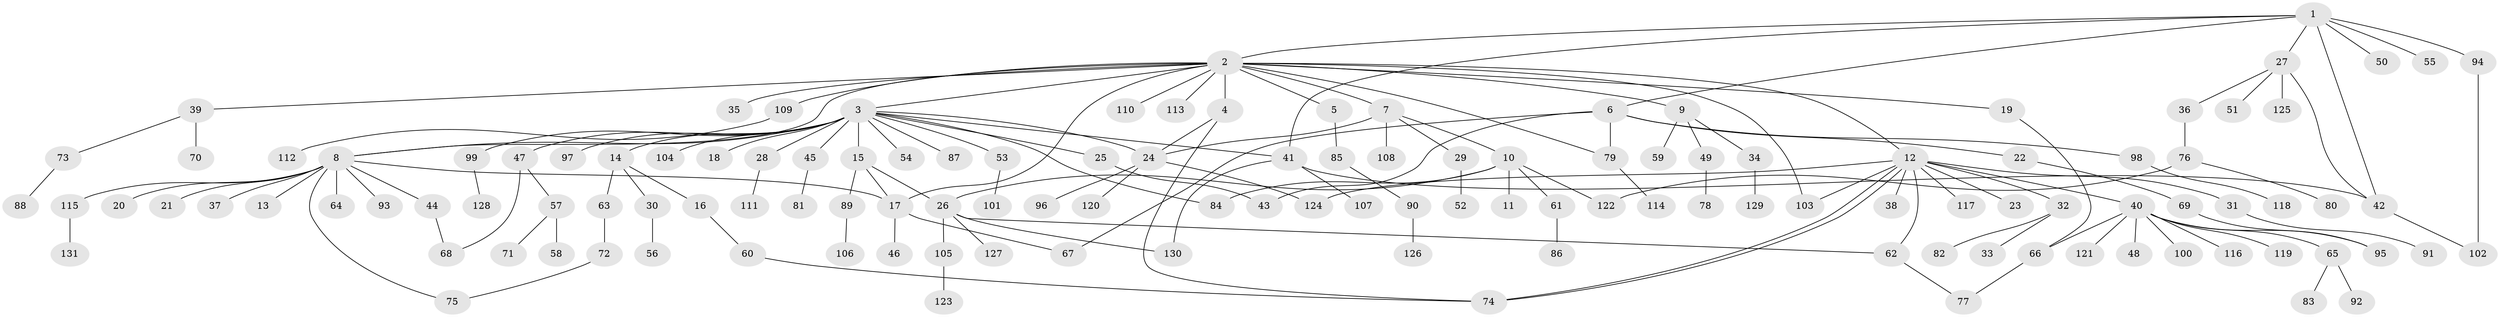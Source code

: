// Generated by graph-tools (version 1.1) at 2025/11/02/27/25 16:11:14]
// undirected, 131 vertices, 157 edges
graph export_dot {
graph [start="1"]
  node [color=gray90,style=filled];
  1;
  2;
  3;
  4;
  5;
  6;
  7;
  8;
  9;
  10;
  11;
  12;
  13;
  14;
  15;
  16;
  17;
  18;
  19;
  20;
  21;
  22;
  23;
  24;
  25;
  26;
  27;
  28;
  29;
  30;
  31;
  32;
  33;
  34;
  35;
  36;
  37;
  38;
  39;
  40;
  41;
  42;
  43;
  44;
  45;
  46;
  47;
  48;
  49;
  50;
  51;
  52;
  53;
  54;
  55;
  56;
  57;
  58;
  59;
  60;
  61;
  62;
  63;
  64;
  65;
  66;
  67;
  68;
  69;
  70;
  71;
  72;
  73;
  74;
  75;
  76;
  77;
  78;
  79;
  80;
  81;
  82;
  83;
  84;
  85;
  86;
  87;
  88;
  89;
  90;
  91;
  92;
  93;
  94;
  95;
  96;
  97;
  98;
  99;
  100;
  101;
  102;
  103;
  104;
  105;
  106;
  107;
  108;
  109;
  110;
  111;
  112;
  113;
  114;
  115;
  116;
  117;
  118;
  119;
  120;
  121;
  122;
  123;
  124;
  125;
  126;
  127;
  128;
  129;
  130;
  131;
  1 -- 2;
  1 -- 6;
  1 -- 27;
  1 -- 41;
  1 -- 42;
  1 -- 50;
  1 -- 55;
  1 -- 94;
  2 -- 3;
  2 -- 4;
  2 -- 5;
  2 -- 7;
  2 -- 8;
  2 -- 9;
  2 -- 12;
  2 -- 17;
  2 -- 19;
  2 -- 35;
  2 -- 39;
  2 -- 79;
  2 -- 103;
  2 -- 109;
  2 -- 110;
  2 -- 113;
  3 -- 8;
  3 -- 14;
  3 -- 15;
  3 -- 18;
  3 -- 24;
  3 -- 25;
  3 -- 28;
  3 -- 41;
  3 -- 45;
  3 -- 47;
  3 -- 53;
  3 -- 54;
  3 -- 84;
  3 -- 87;
  3 -- 97;
  3 -- 99;
  3 -- 104;
  4 -- 24;
  4 -- 74;
  5 -- 85;
  6 -- 22;
  6 -- 43;
  6 -- 67;
  6 -- 79;
  6 -- 98;
  7 -- 10;
  7 -- 24;
  7 -- 29;
  7 -- 108;
  8 -- 13;
  8 -- 17;
  8 -- 20;
  8 -- 21;
  8 -- 37;
  8 -- 44;
  8 -- 64;
  8 -- 75;
  8 -- 93;
  8 -- 115;
  9 -- 34;
  9 -- 49;
  9 -- 59;
  10 -- 11;
  10 -- 26;
  10 -- 61;
  10 -- 84;
  10 -- 122;
  12 -- 23;
  12 -- 31;
  12 -- 32;
  12 -- 38;
  12 -- 40;
  12 -- 62;
  12 -- 74;
  12 -- 74;
  12 -- 103;
  12 -- 117;
  12 -- 124;
  14 -- 16;
  14 -- 30;
  14 -- 63;
  15 -- 17;
  15 -- 26;
  15 -- 89;
  16 -- 60;
  17 -- 46;
  17 -- 67;
  19 -- 66;
  22 -- 69;
  24 -- 96;
  24 -- 120;
  24 -- 124;
  25 -- 43;
  26 -- 62;
  26 -- 105;
  26 -- 127;
  26 -- 130;
  27 -- 36;
  27 -- 42;
  27 -- 51;
  27 -- 125;
  28 -- 111;
  29 -- 52;
  30 -- 56;
  31 -- 91;
  32 -- 33;
  32 -- 82;
  34 -- 129;
  36 -- 76;
  39 -- 70;
  39 -- 73;
  40 -- 48;
  40 -- 65;
  40 -- 66;
  40 -- 95;
  40 -- 100;
  40 -- 116;
  40 -- 119;
  40 -- 121;
  41 -- 42;
  41 -- 107;
  41 -- 130;
  42 -- 102;
  44 -- 68;
  45 -- 81;
  47 -- 57;
  47 -- 68;
  49 -- 78;
  53 -- 101;
  57 -- 58;
  57 -- 71;
  60 -- 74;
  61 -- 86;
  62 -- 77;
  63 -- 72;
  65 -- 83;
  65 -- 92;
  66 -- 77;
  69 -- 95;
  72 -- 75;
  73 -- 88;
  76 -- 80;
  76 -- 122;
  79 -- 114;
  85 -- 90;
  89 -- 106;
  90 -- 126;
  94 -- 102;
  98 -- 118;
  99 -- 128;
  105 -- 123;
  109 -- 112;
  115 -- 131;
}

